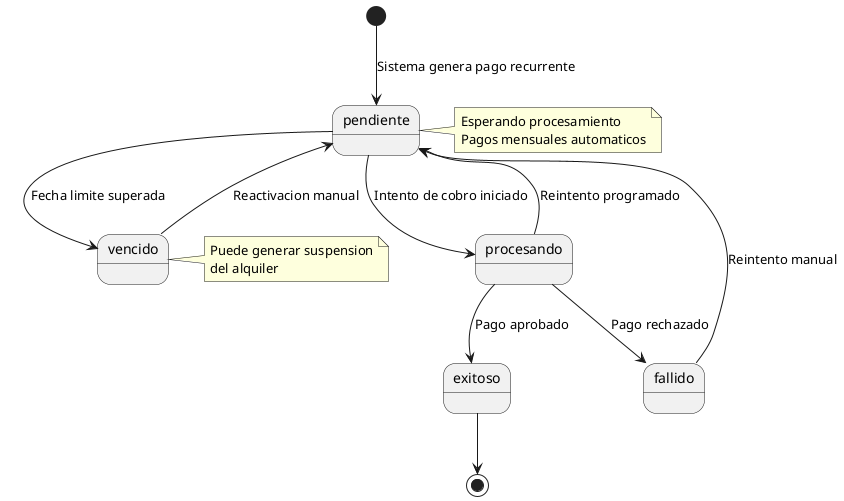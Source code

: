 
@startuml

[*] --> pendiente : Sistema genera pago recurrente

pendiente --> procesando : Intento de cobro iniciado
pendiente --> vencido : Fecha limite superada

procesando --> exitoso : Pago aprobado
procesando --> fallido : Pago rechazado
procesando --> pendiente : Reintento programado

fallido --> pendiente : Reintento manual
vencido --> pendiente : Reactivacion manual

exitoso --> [*]

note right of pendiente : Esperando procesamiento\nPagos mensuales automaticos
note right of vencido : Puede generar suspension\ndel alquiler

@enduml
